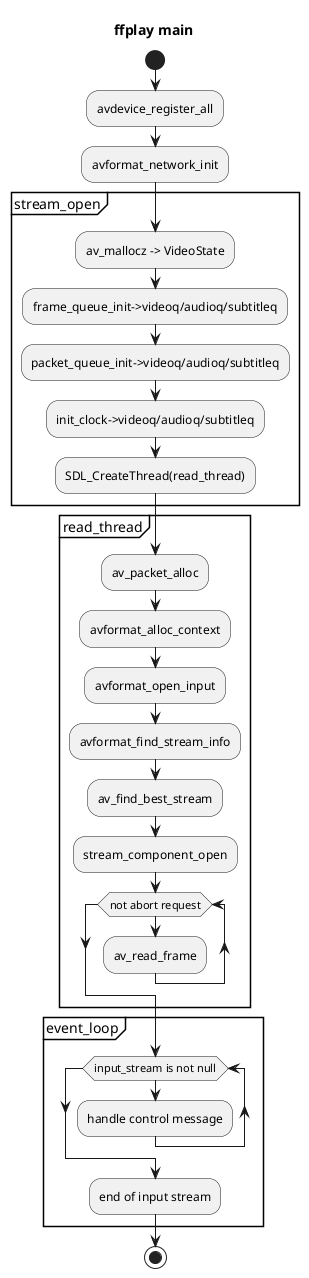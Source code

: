 @startuml
' use this pragma to have the elseif tests in vertical mode'
!pragma useVerticalIf off 'off, on'

title ffplay main

start
:avdevice_register_all;
:avformat_network_init;
partition "stream_open" {
  :av_mallocz -> VideoState;
  :frame_queue_init->videoq/audioq/subtitleq;
  :packet_queue_init->videoq/audioq/subtitleq;
  :init_clock->videoq/audioq/subtitleq;
  :SDL_CreateThread(read_thread);
}

partition "read_thread" {
  :av_packet_alloc;
  :avformat_alloc_context;
  :avformat_open_input;
  :avformat_find_stream_info;
  :av_find_best_stream;
  :stream_component_open;

    while (not abort request)
      :av_read_frame;
    endwhile
}

partition "event_loop" {
  while (input_stream is not null)
    :handle control message;
  endwhile
  :end of input stream;
}

stop

@enduml